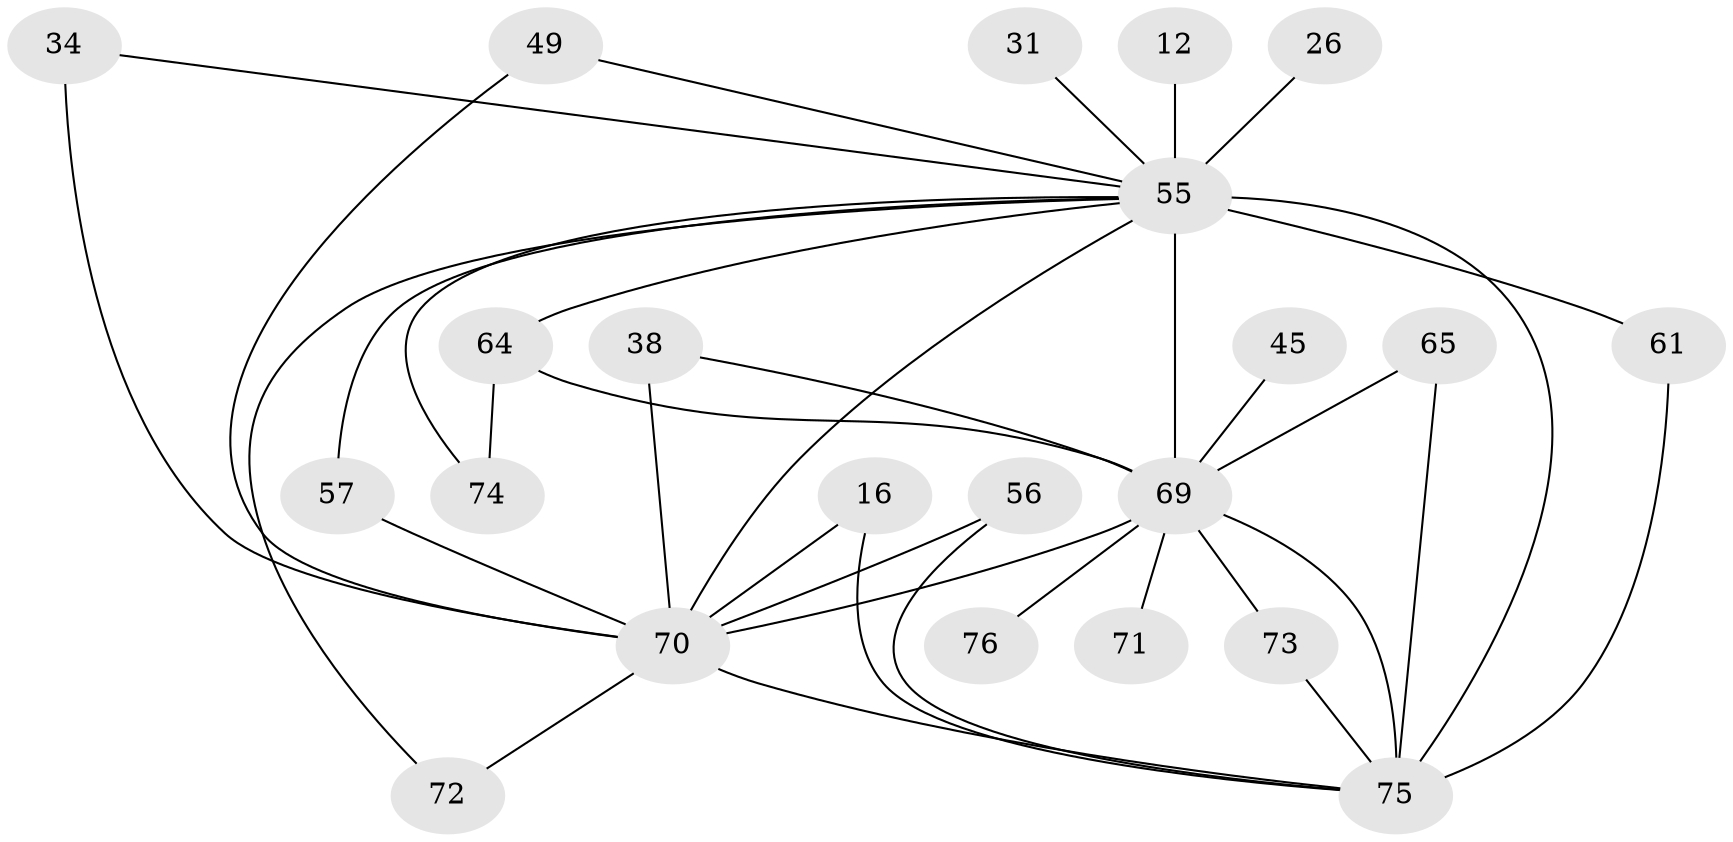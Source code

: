 // original degree distribution, {22: 0.039473684210526314, 15: 0.02631578947368421, 20: 0.013157894736842105, 16: 0.013157894736842105, 17: 0.013157894736842105, 14: 0.013157894736842105, 12: 0.013157894736842105, 3: 0.23684210526315788, 2: 0.5, 4: 0.05263157894736842, 5: 0.05263157894736842, 7: 0.013157894736842105, 6: 0.013157894736842105}
// Generated by graph-tools (version 1.1) at 2025/50/03/04/25 21:50:00]
// undirected, 22 vertices, 36 edges
graph export_dot {
graph [start="1"]
  node [color=gray90,style=filled];
  12;
  16;
  26;
  31;
  34 [super="+17+27"];
  38;
  45;
  49 [super="+11"];
  55 [super="+48+8"];
  56;
  57;
  61 [super="+41"];
  64 [super="+29"];
  65;
  69 [super="+68+52+9+46+47"];
  70 [super="+14+66+15+37"];
  71;
  72;
  73 [super="+44"];
  74 [super="+62"];
  75 [super="+18+58+63+40+67"];
  76;
  12 -- 55 [weight=2];
  16 -- 75;
  16 -- 70;
  26 -- 55 [weight=2];
  31 -- 55 [weight=2];
  34 -- 70 [weight=3];
  34 -- 55 [weight=2];
  38 -- 69;
  38 -- 70;
  45 -- 69;
  49 -- 70;
  49 -- 55;
  55 -- 75 [weight=14];
  55 -- 69 [weight=17];
  55 -- 64;
  55 -- 70 [weight=12];
  55 -- 72;
  55 -- 74 [weight=3];
  55 -- 57;
  55 -- 61 [weight=2];
  56 -- 75;
  56 -- 70;
  57 -- 70;
  61 -- 75;
  64 -- 74;
  64 -- 69 [weight=6];
  65 -- 75;
  65 -- 69;
  69 -- 71 [weight=2];
  69 -- 76;
  69 -- 73;
  69 -- 75 [weight=8];
  69 -- 70 [weight=10];
  70 -- 75 [weight=11];
  70 -- 72;
  73 -- 75;
}
